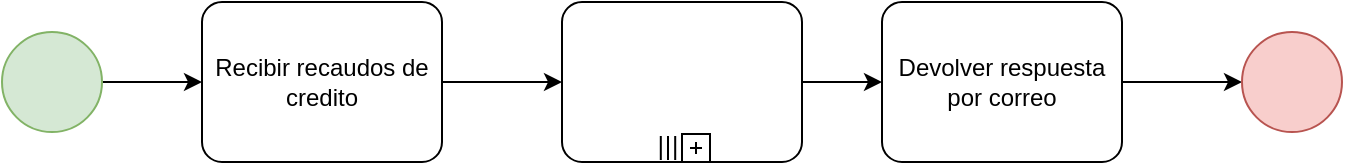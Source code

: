 <mxfile version="14.9.6" type="device"><diagram id="TM8JxpIdpJvtCI0joalC" name="Página-1"><mxGraphModel dx="946" dy="631" grid="1" gridSize="10" guides="1" tooltips="1" connect="1" arrows="1" fold="1" page="1" pageScale="1" pageWidth="827" pageHeight="1169" math="0" shadow="0"><root><mxCell id="0"/><mxCell id="1" parent="0"/><mxCell id="JoKnqRcVBH_HMdNbi5OU-7" style="edgeStyle=orthogonalEdgeStyle;rounded=0;orthogonalLoop=1;jettySize=auto;html=1;exitX=1;exitY=0.5;exitDx=0;exitDy=0;exitPerimeter=0;" edge="1" parent="1" source="JoKnqRcVBH_HMdNbi5OU-1" target="JoKnqRcVBH_HMdNbi5OU-2"><mxGeometry relative="1" as="geometry"/></mxCell><mxCell id="JoKnqRcVBH_HMdNbi5OU-1" value="" style="points=[[0.145,0.145,0],[0.5,0,0],[0.855,0.145,0],[1,0.5,0],[0.855,0.855,0],[0.5,1,0],[0.145,0.855,0],[0,0.5,0]];shape=mxgraph.bpmn.event;html=1;verticalLabelPosition=bottom;labelBackgroundColor=#ffffff;verticalAlign=top;align=center;perimeter=ellipsePerimeter;outlineConnect=0;aspect=fixed;outline=standard;symbol=general;fillColor=#d5e8d4;strokeColor=#82b366;" vertex="1" parent="1"><mxGeometry x="50" y="160" width="50" height="50" as="geometry"/></mxCell><mxCell id="JoKnqRcVBH_HMdNbi5OU-8" style="edgeStyle=orthogonalEdgeStyle;rounded=0;orthogonalLoop=1;jettySize=auto;html=1;exitX=1;exitY=0.5;exitDx=0;exitDy=0;exitPerimeter=0;" edge="1" parent="1" source="JoKnqRcVBH_HMdNbi5OU-2" target="JoKnqRcVBH_HMdNbi5OU-4"><mxGeometry relative="1" as="geometry"/></mxCell><mxCell id="JoKnqRcVBH_HMdNbi5OU-2" value="Recibir recaudos de credito" style="points=[[0.25,0,0],[0.5,0,0],[0.75,0,0],[1,0.25,0],[1,0.5,0],[1,0.75,0],[0.75,1,0],[0.5,1,0],[0.25,1,0],[0,0.75,0],[0,0.5,0],[0,0.25,0]];shape=mxgraph.bpmn.task;whiteSpace=wrap;rectStyle=rounded;size=10;taskMarker=abstract;" vertex="1" parent="1"><mxGeometry x="150" y="145" width="120" height="80" as="geometry"/></mxCell><mxCell id="JoKnqRcVBH_HMdNbi5OU-9" style="edgeStyle=orthogonalEdgeStyle;rounded=0;orthogonalLoop=1;jettySize=auto;html=1;exitX=1;exitY=0.5;exitDx=0;exitDy=0;exitPerimeter=0;" edge="1" parent="1" source="JoKnqRcVBH_HMdNbi5OU-4" target="JoKnqRcVBH_HMdNbi5OU-5"><mxGeometry relative="1" as="geometry"/></mxCell><mxCell id="JoKnqRcVBH_HMdNbi5OU-4" value="" style="points=[[0.25,0,0],[0.5,0,0],[0.75,0,0],[1,0.25,0],[1,0.5,0],[1,0.75,0],[0.75,1,0],[0.5,1,0],[0.25,1,0],[0,0.75,0],[0,0.5,0],[0,0.25,0]];shape=mxgraph.bpmn.task;whiteSpace=wrap;rectStyle=rounded;size=10;taskMarker=abstract;isLoopSub=1;isLoopMultiParallel=1;" vertex="1" parent="1"><mxGeometry x="330" y="145" width="120" height="80" as="geometry"/></mxCell><mxCell id="JoKnqRcVBH_HMdNbi5OU-10" style="edgeStyle=orthogonalEdgeStyle;rounded=0;orthogonalLoop=1;jettySize=auto;html=1;exitX=1;exitY=0.5;exitDx=0;exitDy=0;exitPerimeter=0;" edge="1" parent="1" source="JoKnqRcVBH_HMdNbi5OU-5" target="JoKnqRcVBH_HMdNbi5OU-6"><mxGeometry relative="1" as="geometry"/></mxCell><mxCell id="JoKnqRcVBH_HMdNbi5OU-5" value="Devolver respuesta por correo" style="points=[[0.25,0,0],[0.5,0,0],[0.75,0,0],[1,0.25,0],[1,0.5,0],[1,0.75,0],[0.75,1,0],[0.5,1,0],[0.25,1,0],[0,0.75,0],[0,0.5,0],[0,0.25,0]];shape=mxgraph.bpmn.task;whiteSpace=wrap;rectStyle=rounded;size=10;taskMarker=abstract;" vertex="1" parent="1"><mxGeometry x="490" y="145" width="120" height="80" as="geometry"/></mxCell><mxCell id="JoKnqRcVBH_HMdNbi5OU-6" value="" style="points=[[0.145,0.145,0],[0.5,0,0],[0.855,0.145,0],[1,0.5,0],[0.855,0.855,0],[0.5,1,0],[0.145,0.855,0],[0,0.5,0]];shape=mxgraph.bpmn.event;html=1;verticalLabelPosition=bottom;labelBackgroundColor=#ffffff;verticalAlign=top;align=center;perimeter=ellipsePerimeter;outlineConnect=0;aspect=fixed;outline=standard;symbol=general;fillColor=#f8cecc;strokeColor=#b85450;" vertex="1" parent="1"><mxGeometry x="670" y="160" width="50" height="50" as="geometry"/></mxCell></root></mxGraphModel></diagram></mxfile>
